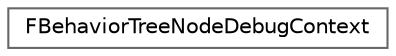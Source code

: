 digraph "Graphical Class Hierarchy"
{
 // INTERACTIVE_SVG=YES
 // LATEX_PDF_SIZE
  bgcolor="transparent";
  edge [fontname=Helvetica,fontsize=10,labelfontname=Helvetica,labelfontsize=10];
  node [fontname=Helvetica,fontsize=10,shape=box,height=0.2,width=0.4];
  rankdir="LR";
  Node0 [id="Node000000",label="FBehaviorTreeNodeDebugContext",height=0.2,width=0.4,color="grey40", fillcolor="white", style="filled",URL="$d4/d52/structFBehaviorTreeNodeDebugContext.html",tooltip=" "];
}
